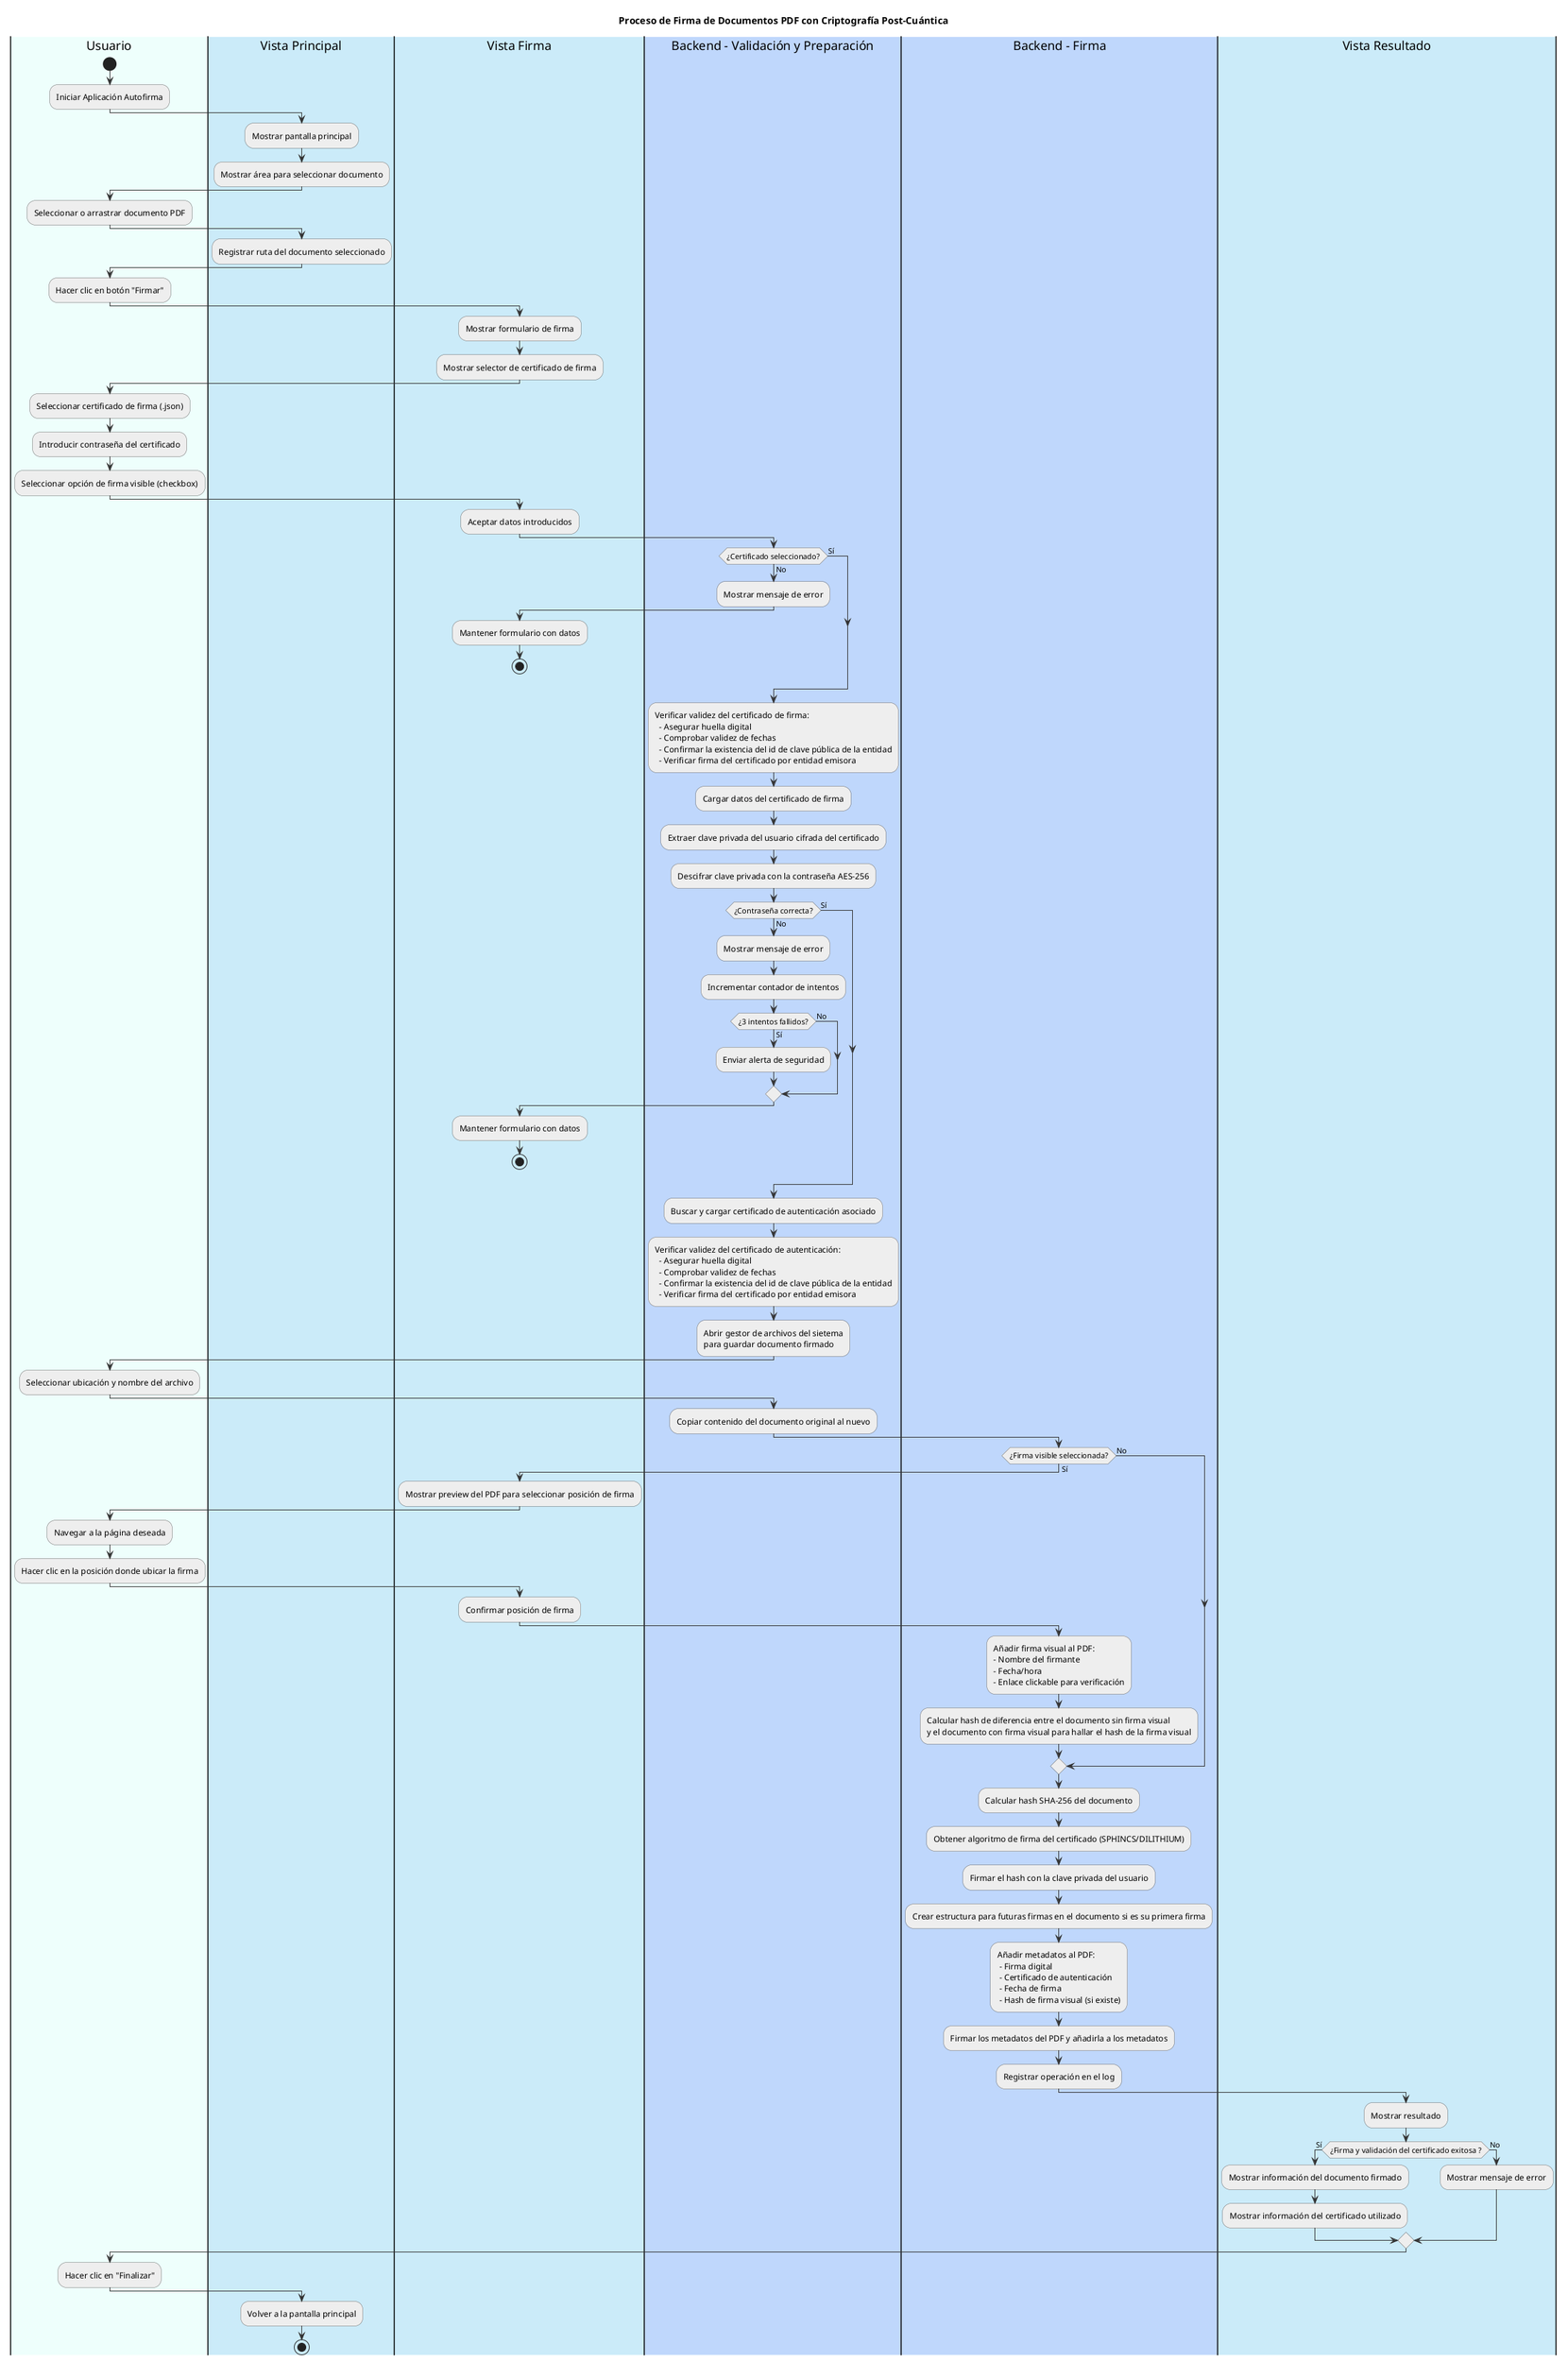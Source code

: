 @startuml Proceso de Firma de Documentos

' Configuración visual
skinparam backgroundColor white
skinparam handwritten false
skinparam DefaultFontName Arial
skinparam ArrowColor #333333
skinparam ActivityBorderColor #666666
skinparam ActivityBackgroundColor #EEEEEE

title Proceso de Firma de Documentos PDF con Criptografía Post-Cuántica

|#eefffc|Usuario|
start
:Iniciar Aplicación Autofirma;

|#cbebf9|Vista Principal|
:Mostrar pantalla principal;
:Mostrar área para seleccionar documento;

|Usuario|
:Seleccionar o arrastrar documento PDF;

|Vista Principal|
:Registrar ruta del documento seleccionado;

|Usuario|
:Hacer clic en botón "Firmar";

'sign_document()
|#cbebf9|Vista Firma|
:Mostrar formulario de firma;
:Mostrar selector de certificado de firma;

|Usuario|
:Seleccionar certificado de firma (.json);
:Introducir contraseña del certificado;
:Seleccionar opción de firma visible (checkbox);

|Vista Firma|
:Aceptar datos introducidos;

|#bfd7fc|Backend - Validación y Preparación|
if (¿Certificado seleccionado?) then (No)
  :Mostrar mensaje de error;
  |Vista Firma|
  :Mantener formulario con datos;
  stop
else (Sí)
endif

|Backend - Validación y Preparación|
:Verificar validez del certificado de firma:
  - Asegurar huella digital
  - Comprobar validez de fechas
  - Confirmar la existencia del id de clave pública de la entidad
  - Verificar firma del certificado por entidad emisora;
:Cargar datos del certificado de firma;
:Extraer clave privada del usuario cifrada del certificado;
'decrypt_private_key()
:Descifrar clave privada con la contraseña AES-256;

if (¿Contraseña correcta?) then (No)
  :Mostrar mensaje de error;
  :Incrementar contador de intentos;
  
  if (¿3 intentos fallidos?) then (Sí)
    :Enviar alerta de seguridad;
  else (No)
  endif
  
  |Vista Firma|
  :Mantener formulario con datos;

  stop
else (Sí)
endif

|Backend - Validación y Preparación|
:Buscar y cargar certificado de autenticación asociado;
:Verificar validez del certificado de autenticación:
  - Asegurar huella digital
  - Comprobar validez de fechas
  - Confirmar la existencia del id de clave pública de la entidad
  - Verificar firma del certificado por entidad emisora;
:Abrir gestor de archivos del sietema 
para guardar documento firmado;

|Usuario|
:Seleccionar ubicación y nombre del archivo;

|Backend - Validación y Preparación|
:Copiar contenido del documento original al nuevo;

|#bfd7fc|Backend - Firma|
if (¿Firma visible seleccionada?) then (Sí)
  |Vista Firma|
  :Mostrar preview del PDF para seleccionar posición de firma;
  
  |Usuario|
  :Navegar a la página deseada;
  :Hacer clic en la posición donde ubicar la firma;

  |Vista Firma|
  :Confirmar posición de firma;
  
  'decrypt_private_key()add_written_signature(), añadir_firma_visual_pdf(), crear_enlace_verificacion()
  |Backend - Firma|
  :Añadir firma visual al PDF:
  - Nombre del firmante
  - Fecha/hora
  - Enlace clickable para verificación;
  :Calcular hash de diferencia entre el documento sin firma visual 
  y el documento con firma visual para hallar el hash de la firma visual;
else (No)
endif

'firmar_documento_pdf(), add_metadata_to_pdf()
|Backend - Firma|
:Calcular hash SHA-256 del documento;
:Obtener algoritmo de firma del certificado (SPHINCS/DILITHIUM);
:Firmar el hash con la clave privada del usuario;
:Crear estructura para futuras firmas en el documento si es su primera firma;
:Añadir metadatos al PDF:
 - Firma digital
 - Certificado de autenticación
 - Fecha de firma
 - Hash de firma visual (si existe);
:Firmar los metadatos del PDF y añadirla a los metadatos;
:Registrar operación en el log;

|#cbebf9|Vista Resultado|
:Mostrar resultado;
if (¿Firma y validación del certificado exitosa ?) then (Sí)
  :Mostrar información del documento firmado;
  :Mostrar información del certificado utilizado;
else (No)
  :Mostrar mensaje de error;
endif

|Usuario|
:Hacer clic en "Finalizar";

|Vista Principal|
:Volver a la pantalla principal;

stop



@enduml